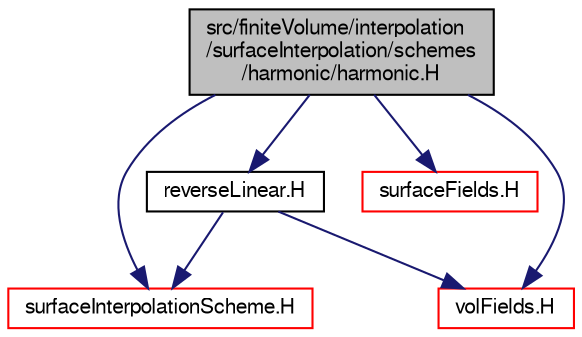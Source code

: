 digraph "src/finiteVolume/interpolation/surfaceInterpolation/schemes/harmonic/harmonic.H"
{
  bgcolor="transparent";
  edge [fontname="FreeSans",fontsize="10",labelfontname="FreeSans",labelfontsize="10"];
  node [fontname="FreeSans",fontsize="10",shape=record];
  Node0 [label="src/finiteVolume/interpolation\l/surfaceInterpolation/schemes\l/harmonic/harmonic.H",height=0.2,width=0.4,color="black", fillcolor="grey75", style="filled", fontcolor="black"];
  Node0 -> Node1 [color="midnightblue",fontsize="10",style="solid",fontname="FreeSans"];
  Node1 [label="surfaceInterpolationScheme.H",height=0.2,width=0.4,color="red",URL="$a04319.html"];
  Node0 -> Node80 [color="midnightblue",fontsize="10",style="solid",fontname="FreeSans"];
  Node80 [label="volFields.H",height=0.2,width=0.4,color="red",URL="$a02750.html"];
  Node0 -> Node301 [color="midnightblue",fontsize="10",style="solid",fontname="FreeSans"];
  Node301 [label="surfaceFields.H",height=0.2,width=0.4,color="red",URL="$a02735.html",tooltip="Foam::surfaceFields. "];
  Node0 -> Node308 [color="midnightblue",fontsize="10",style="solid",fontname="FreeSans"];
  Node308 [label="reverseLinear.H",height=0.2,width=0.4,color="black",URL="$a04274.html"];
  Node308 -> Node1 [color="midnightblue",fontsize="10",style="solid",fontname="FreeSans"];
  Node308 -> Node80 [color="midnightblue",fontsize="10",style="solid",fontname="FreeSans"];
}
